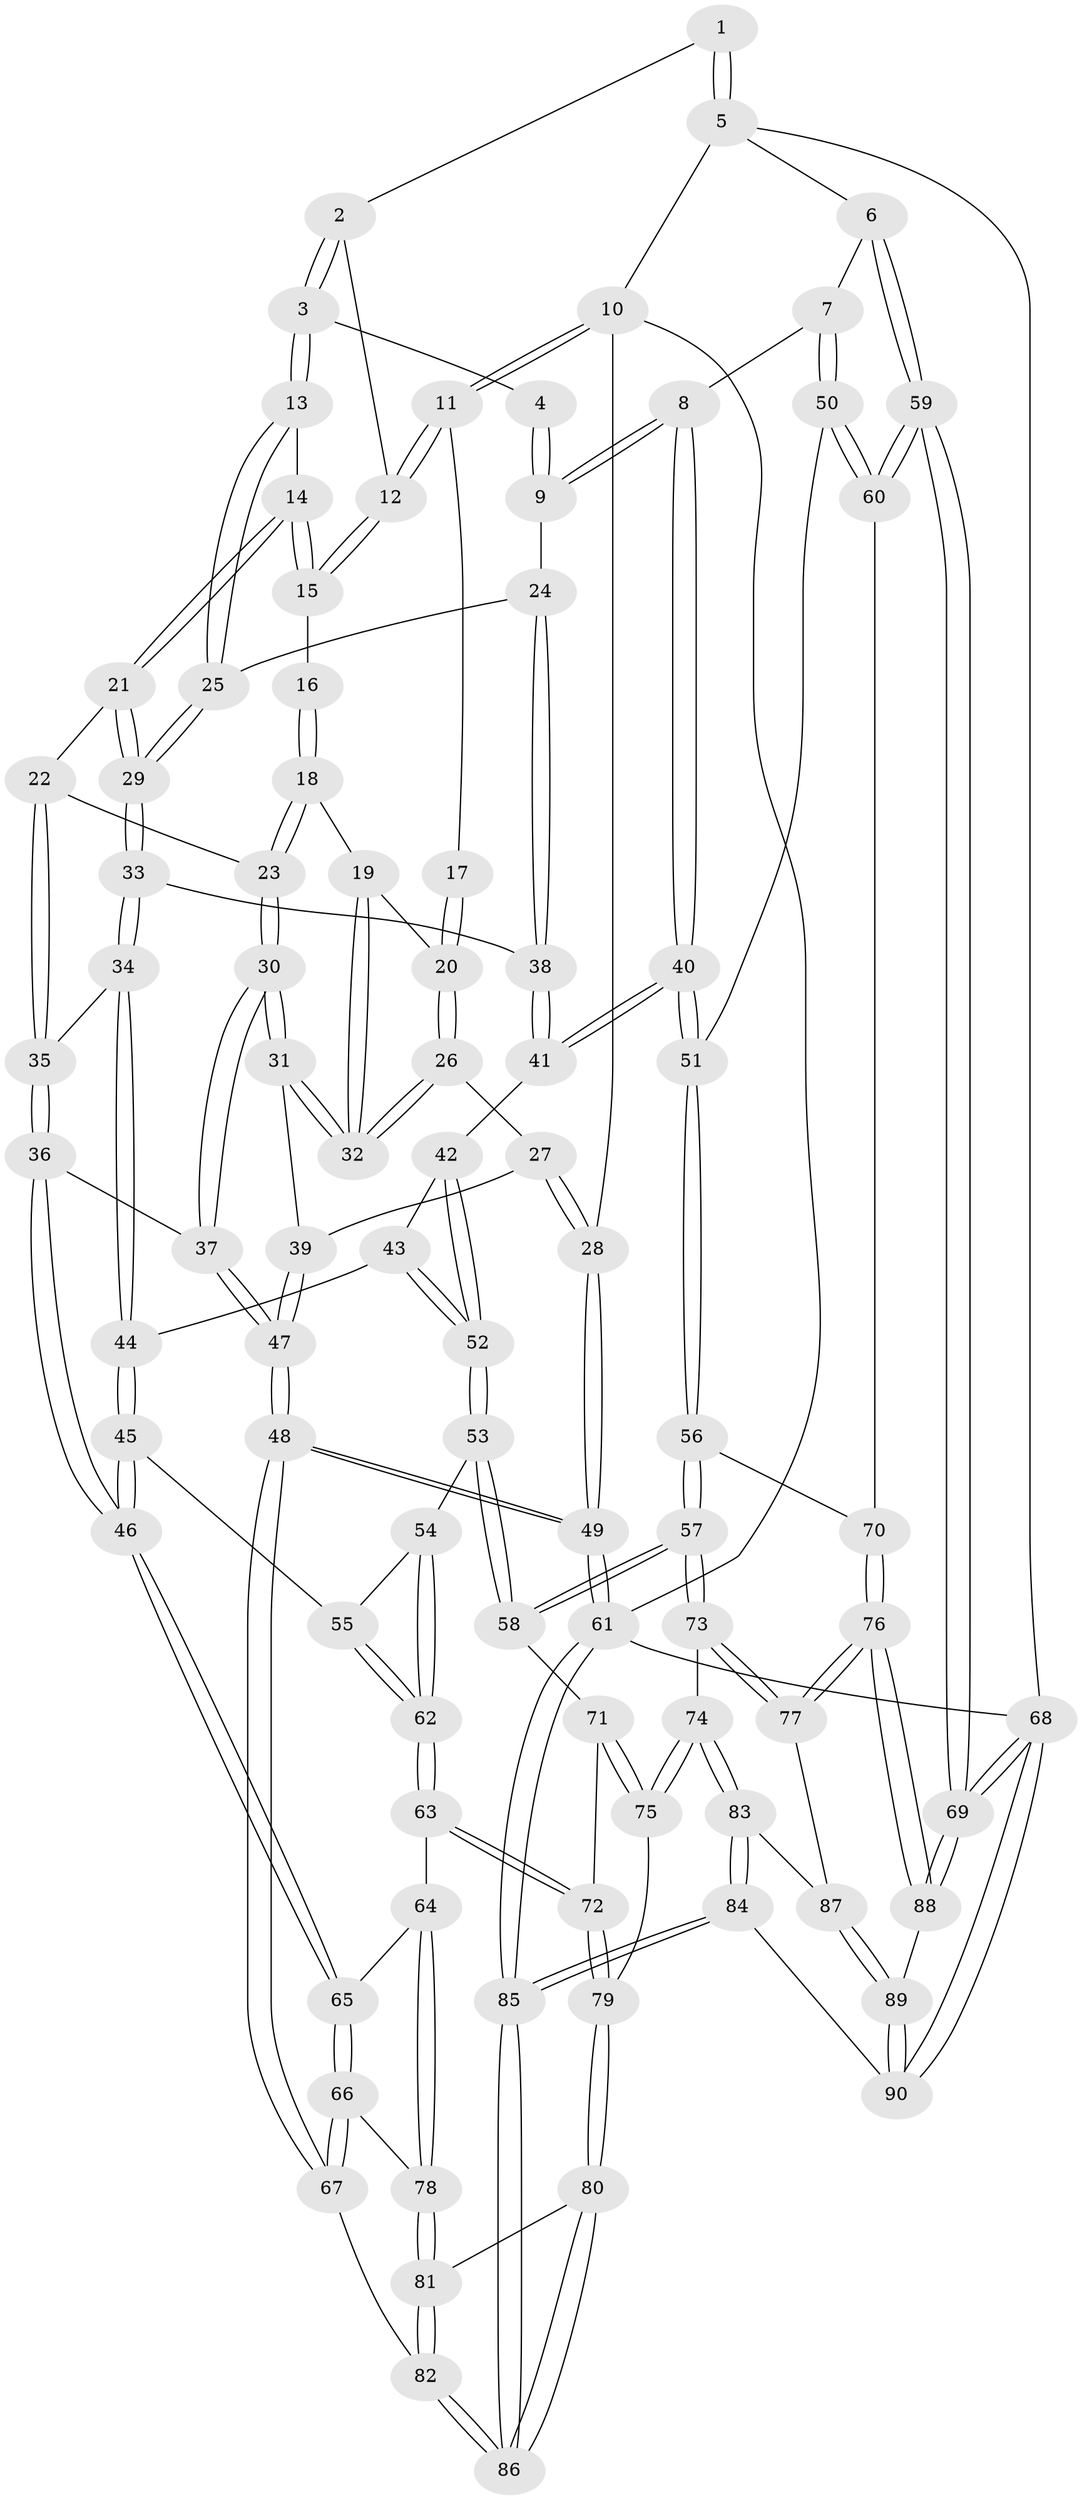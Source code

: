 // Generated by graph-tools (version 1.1) at 2025/38/03/09/25 02:38:32]
// undirected, 90 vertices, 222 edges
graph export_dot {
graph [start="1"]
  node [color=gray90,style=filled];
  1 [pos="+0.7989075483730855+0"];
  2 [pos="+0.5078765734840881+0"];
  3 [pos="+0.6418849574354755+0.07708925694160326"];
  4 [pos="+0.7656999928470355+0"];
  5 [pos="+1+0"];
  6 [pos="+1+0.13804932350912796"];
  7 [pos="+1+0.1940924478541683"];
  8 [pos="+0.8774824561914082+0.24052137377546703"];
  9 [pos="+0.8257403094389318+0.20735491148938343"];
  10 [pos="+0+0"];
  11 [pos="+0+0"];
  12 [pos="+0.39536464582647446+0"];
  13 [pos="+0.6441632281116642+0.11917246849936941"];
  14 [pos="+0.44902662475314176+0.07376282344851533"];
  15 [pos="+0.38389591058510003+0"];
  16 [pos="+0.3673722151484015+0"];
  17 [pos="+0.16174984920934435+0.06494729581259329"];
  18 [pos="+0.25858566763320895+0.15740497872706372"];
  19 [pos="+0.23442652218521168+0.16170005080526223"];
  20 [pos="+0.18542915449500041+0.1635004985919054"];
  21 [pos="+0.46066272277952514+0.18853302486472087"];
  22 [pos="+0.37858339309424843+0.23241625930207305"];
  23 [pos="+0.32916312320800106+0.23521334506616667"];
  24 [pos="+0.7594831721951685+0.1912191323624343"];
  25 [pos="+0.6583751498244922+0.1507177026571423"];
  26 [pos="+0.11809777776938624+0.19682779348351076"];
  27 [pos="+0.019629296878478638+0.2073247817119712"];
  28 [pos="+0+0.07049439542668126"];
  29 [pos="+0.5351168223286218+0.23846884497699905"];
  30 [pos="+0.2700587291026606+0.40560831767275685"];
  31 [pos="+0.23823067605129572+0.3878659833074058"];
  32 [pos="+0.22103265983642578+0.3494406547365314"];
  33 [pos="+0.5434577542959504+0.3205992786197097"];
  34 [pos="+0.5195989221916357+0.3520970979335283"];
  35 [pos="+0.4401733756396879+0.36609552221684016"];
  36 [pos="+0.31044351384828456+0.45785992503741957"];
  37 [pos="+0.29188072919684177+0.4431938478796438"];
  38 [pos="+0.5893808976897967+0.3307040317635499"];
  39 [pos="+0.09251327659705473+0.3791110551227119"];
  40 [pos="+0.790663097076554+0.3952931852113451"];
  41 [pos="+0.7127234640655866+0.39356948157419763"];
  42 [pos="+0.690772392580951+0.4085413632940061"];
  43 [pos="+0.5455722201705204+0.4321147666661378"];
  44 [pos="+0.5279128130848436+0.38772745846053003"];
  45 [pos="+0.43561653873699163+0.5007617259139678"];
  46 [pos="+0.3149116177850494+0.46876800005963176"];
  47 [pos="+0+0.611536057324226"];
  48 [pos="+0+0.709476822776857"];
  49 [pos="+0+0.7149777274767494"];
  50 [pos="+0.95277199342647+0.5034225778630997"];
  51 [pos="+0.8028447510982621+0.4950953230887039"];
  52 [pos="+0.5628018046854287+0.5266293315525752"];
  53 [pos="+0.5594538702600467+0.5450657790898329"];
  54 [pos="+0.5556287937631074+0.5454410561502835"];
  55 [pos="+0.4365923553815189+0.5012171488695977"];
  56 [pos="+0.7943084282641603+0.5320733250766337"];
  57 [pos="+0.6621749078265321+0.6275114532273897"];
  58 [pos="+0.6214440699882914+0.6050656614185049"];
  59 [pos="+1+0.6821321406019747"];
  60 [pos="+1+0.6630217944724367"];
  61 [pos="+0+1"];
  62 [pos="+0.44379158098339827+0.6311904185335501"];
  63 [pos="+0.38830679581647565+0.6818422887231308"];
  64 [pos="+0.37924405906924574+0.6720357249367814"];
  65 [pos="+0.31003058859476723+0.5767191309513914"];
  66 [pos="+0.09019259597434064+0.7015027219921581"];
  67 [pos="+0+0.717035656111971"];
  68 [pos="+1+1"];
  69 [pos="+1+1"];
  70 [pos="+0.8933764109001381+0.6466398121550373"];
  71 [pos="+0.5972979544868151+0.6216978755473989"];
  72 [pos="+0.4025728691226607+0.7272250754157433"];
  73 [pos="+0.6695425276807881+0.7052298101012499"];
  74 [pos="+0.5140705213537327+0.8012705370657882"];
  75 [pos="+0.46204440539500513+0.7735614575508563"];
  76 [pos="+0.799536432889176+0.8197148276141326"];
  77 [pos="+0.7459516735034949+0.7963572267227427"];
  78 [pos="+0.1721397520036344+0.7351588952615217"];
  79 [pos="+0.4055785100173868+0.7498821665810732"];
  80 [pos="+0.3493955823858743+0.8098206509353935"];
  81 [pos="+0.279940681124986+0.7979812922147158"];
  82 [pos="+0.1737220669342528+0.9005539307227212"];
  83 [pos="+0.5454974921741312+0.8927232526915305"];
  84 [pos="+0.4845434624101988+1"];
  85 [pos="+0.3479323929259777+1"];
  86 [pos="+0.3307657579226605+1"];
  87 [pos="+0.6539040498217855+0.867861818753651"];
  88 [pos="+0.8385579379156712+0.8742078208503794"];
  89 [pos="+0.6792985600986476+0.9795465485719543"];
  90 [pos="+0.5348053637059423+1"];
  1 -- 2;
  1 -- 5;
  1 -- 5;
  2 -- 3;
  2 -- 3;
  2 -- 12;
  3 -- 4;
  3 -- 13;
  3 -- 13;
  4 -- 9;
  4 -- 9;
  5 -- 6;
  5 -- 10;
  5 -- 68;
  6 -- 7;
  6 -- 59;
  6 -- 59;
  7 -- 8;
  7 -- 50;
  7 -- 50;
  8 -- 9;
  8 -- 9;
  8 -- 40;
  8 -- 40;
  9 -- 24;
  10 -- 11;
  10 -- 11;
  10 -- 28;
  10 -- 61;
  11 -- 12;
  11 -- 12;
  11 -- 17;
  12 -- 15;
  12 -- 15;
  13 -- 14;
  13 -- 25;
  13 -- 25;
  14 -- 15;
  14 -- 15;
  14 -- 21;
  14 -- 21;
  15 -- 16;
  16 -- 18;
  16 -- 18;
  17 -- 20;
  17 -- 20;
  18 -- 19;
  18 -- 23;
  18 -- 23;
  19 -- 20;
  19 -- 32;
  19 -- 32;
  20 -- 26;
  20 -- 26;
  21 -- 22;
  21 -- 29;
  21 -- 29;
  22 -- 23;
  22 -- 35;
  22 -- 35;
  23 -- 30;
  23 -- 30;
  24 -- 25;
  24 -- 38;
  24 -- 38;
  25 -- 29;
  25 -- 29;
  26 -- 27;
  26 -- 32;
  26 -- 32;
  27 -- 28;
  27 -- 28;
  27 -- 39;
  28 -- 49;
  28 -- 49;
  29 -- 33;
  29 -- 33;
  30 -- 31;
  30 -- 31;
  30 -- 37;
  30 -- 37;
  31 -- 32;
  31 -- 32;
  31 -- 39;
  33 -- 34;
  33 -- 34;
  33 -- 38;
  34 -- 35;
  34 -- 44;
  34 -- 44;
  35 -- 36;
  35 -- 36;
  36 -- 37;
  36 -- 46;
  36 -- 46;
  37 -- 47;
  37 -- 47;
  38 -- 41;
  38 -- 41;
  39 -- 47;
  39 -- 47;
  40 -- 41;
  40 -- 41;
  40 -- 51;
  40 -- 51;
  41 -- 42;
  42 -- 43;
  42 -- 52;
  42 -- 52;
  43 -- 44;
  43 -- 52;
  43 -- 52;
  44 -- 45;
  44 -- 45;
  45 -- 46;
  45 -- 46;
  45 -- 55;
  46 -- 65;
  46 -- 65;
  47 -- 48;
  47 -- 48;
  48 -- 49;
  48 -- 49;
  48 -- 67;
  48 -- 67;
  49 -- 61;
  49 -- 61;
  50 -- 51;
  50 -- 60;
  50 -- 60;
  51 -- 56;
  51 -- 56;
  52 -- 53;
  52 -- 53;
  53 -- 54;
  53 -- 58;
  53 -- 58;
  54 -- 55;
  54 -- 62;
  54 -- 62;
  55 -- 62;
  55 -- 62;
  56 -- 57;
  56 -- 57;
  56 -- 70;
  57 -- 58;
  57 -- 58;
  57 -- 73;
  57 -- 73;
  58 -- 71;
  59 -- 60;
  59 -- 60;
  59 -- 69;
  59 -- 69;
  60 -- 70;
  61 -- 85;
  61 -- 85;
  61 -- 68;
  62 -- 63;
  62 -- 63;
  63 -- 64;
  63 -- 72;
  63 -- 72;
  64 -- 65;
  64 -- 78;
  64 -- 78;
  65 -- 66;
  65 -- 66;
  66 -- 67;
  66 -- 67;
  66 -- 78;
  67 -- 82;
  68 -- 69;
  68 -- 69;
  68 -- 90;
  68 -- 90;
  69 -- 88;
  69 -- 88;
  70 -- 76;
  70 -- 76;
  71 -- 72;
  71 -- 75;
  71 -- 75;
  72 -- 79;
  72 -- 79;
  73 -- 74;
  73 -- 77;
  73 -- 77;
  74 -- 75;
  74 -- 75;
  74 -- 83;
  74 -- 83;
  75 -- 79;
  76 -- 77;
  76 -- 77;
  76 -- 88;
  76 -- 88;
  77 -- 87;
  78 -- 81;
  78 -- 81;
  79 -- 80;
  79 -- 80;
  80 -- 81;
  80 -- 86;
  80 -- 86;
  81 -- 82;
  81 -- 82;
  82 -- 86;
  82 -- 86;
  83 -- 84;
  83 -- 84;
  83 -- 87;
  84 -- 85;
  84 -- 85;
  84 -- 90;
  85 -- 86;
  85 -- 86;
  87 -- 89;
  87 -- 89;
  88 -- 89;
  89 -- 90;
  89 -- 90;
}
